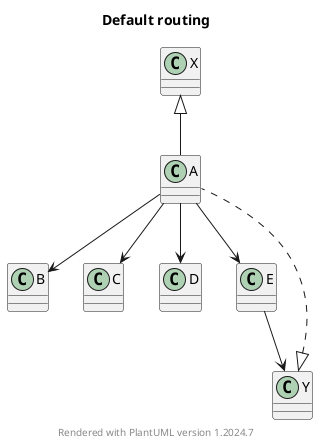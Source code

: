 @startuml
    title Default routing
    A --> B
    A --> C
    A --> D
    X <|-- A
    Y <|.. A
    A --> E
    E --> Y

    footer Rendered with PlantUML version %version()
@enduml